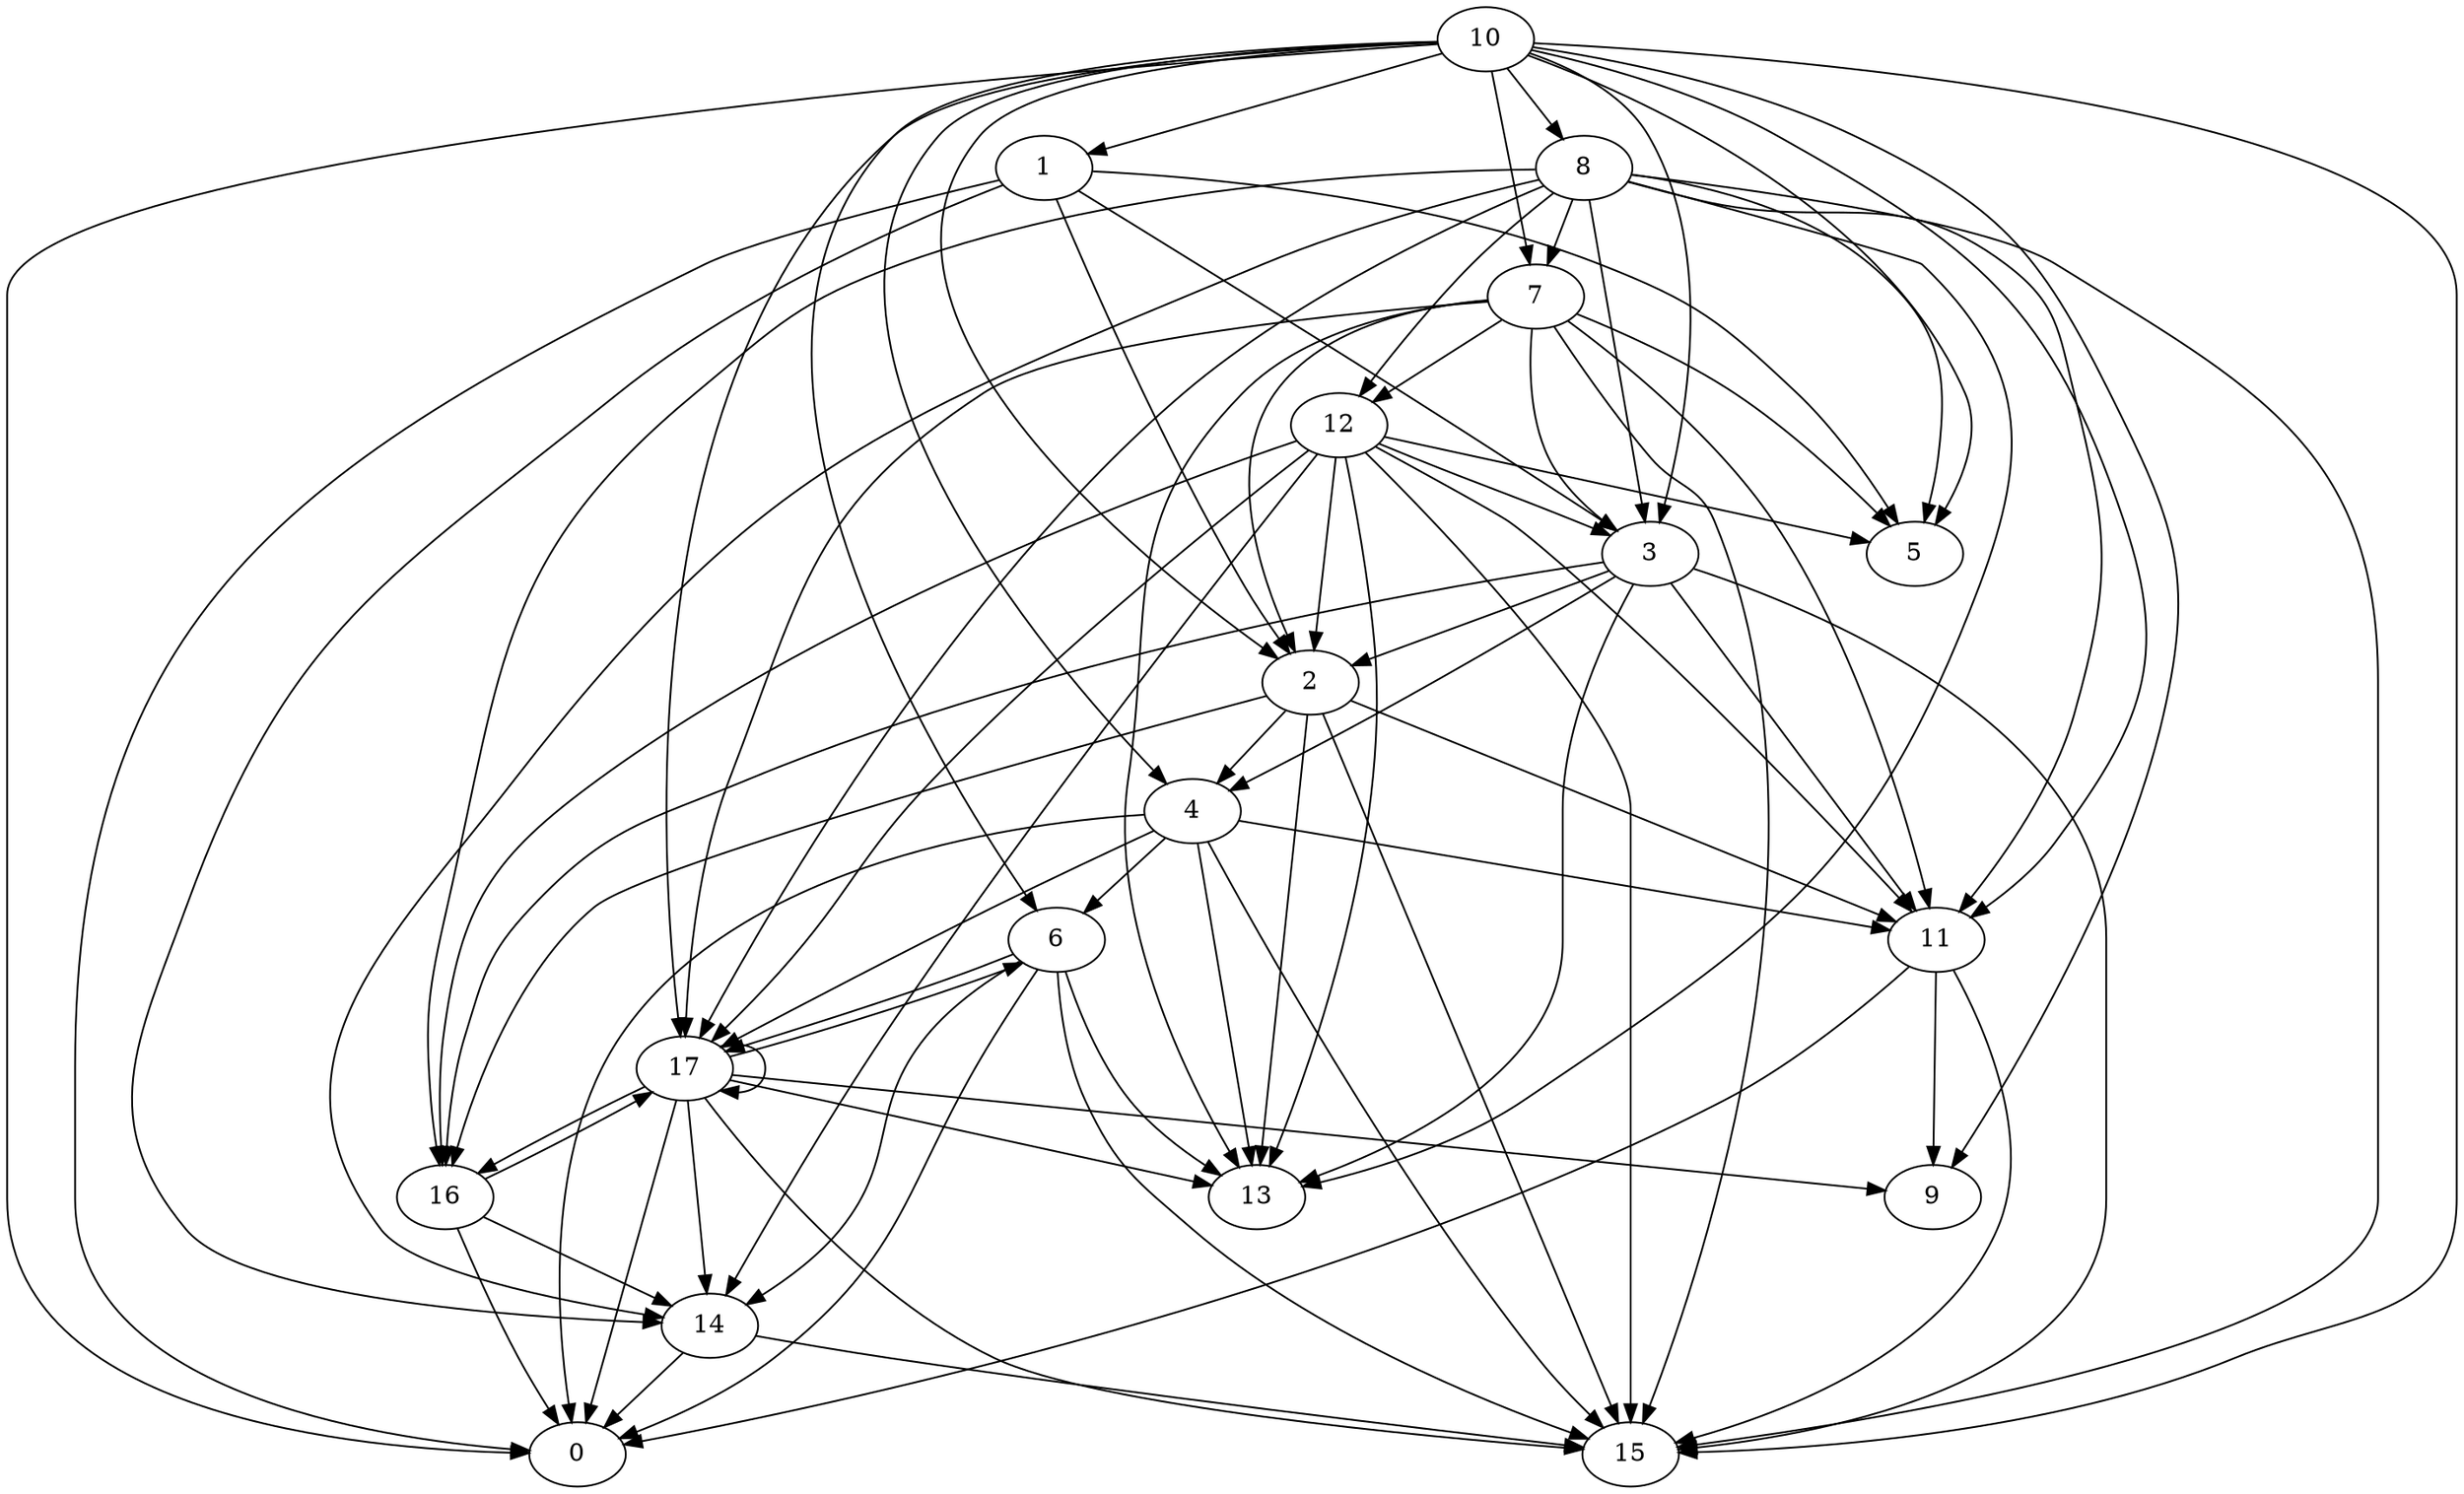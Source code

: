 digraph {
    1 -> 0;
    1 -> 2;
    1 -> 3;
    1 -> 5;
    1 -> 14;
    2 -> 4;
    2 -> 11;
    2 -> 13;
    2 -> 15;
    2 -> 16;
    3 -> 2;
    3 -> 4;
    3 -> 11;
    3 -> 13;
    3 -> 15;
    3 -> 16;
    4 -> 0;
    4 -> 6;
    4 -> 11;
    4 -> 13;
    4 -> 15;
    4 -> 17;
    6 -> 0;
    6 -> 13;
    6 -> 14;
    6 -> 15;
    6 -> 17;
    7 -> 2;
    7 -> 3;
    7 -> 5;
    7 -> 11;
    7 -> 12;
    7 -> 13;
    7 -> 15;
    7 -> 17;
    8 -> 3;
    8 -> 5;
    8 -> 7;
    8 -> 11;
    8 -> 12;
    8 -> 13;
    8 -> 14;
    8 -> 15;
    8 -> 16;
    8 -> 17;
    10 -> 0;
    10 -> 1;
    10 -> 2;
    10 -> 3;
    10 -> 4;
    10 -> 5;
    10 -> 6;
    10 -> 7;
    10 -> 8;
    10 -> 9;
    10 -> 11;
    10 -> 15;
    10 -> 17;
    11 -> 0;
    11 -> 9;
    11 -> 15;
    12 -> 2;
    12 -> 3;
    12 -> 5;
    12 -> 11;
    12 -> 13;
    12 -> 14;
    12 -> 15;
    12 -> 16;
    12 -> 17;
    14 -> 0;
    14 -> 15;
    16 -> 0;
    16 -> 14;
    16 -> 17;
    17 -> 0;
    17 -> 6;
    17 -> 9;
    17 -> 13;
    17 -> 14;
    17 -> 15;
    17 -> 16;
    17 -> 17;
}